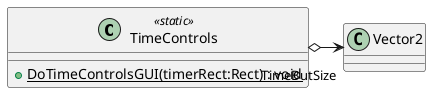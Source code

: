 @startuml
class TimeControls <<static>> {
    + {static} DoTimeControlsGUI(timerRect:Rect) : void
}
TimeControls o-> "TimeButSize" Vector2
@enduml
